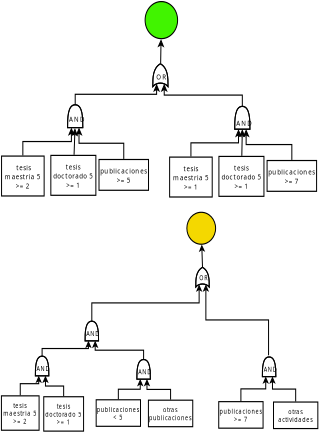 <?xml version="1.0" encoding="UTF-8"?>
<dia:diagram xmlns:dia="http://www.lysator.liu.se/~alla/dia/">
  <dia:layer name="Background" visible="true" connectable="true" active="true">
    <dia:group>
      <dia:attribute name="meta">
        <dia:composite type="dict"/>
      </dia:attribute>
      <dia:attribute name="matrix">
        <dia:matrix xx="0.476" xy="0" yx="0" yy="0.57" x0="13.941" y0="0.088"/>
      </dia:attribute>
      <dia:object type="Flowchart - Box" version="0" id="O0">
        <dia:attribute name="obj_pos">
          <dia:point val="6.264,15.4"/>
        </dia:attribute>
        <dia:attribute name="obj_bb">
          <dia:rectangle val="6.214,15.35;10.786,18.95"/>
        </dia:attribute>
        <dia:attribute name="elem_corner">
          <dia:point val="6.264,15.4"/>
        </dia:attribute>
        <dia:attribute name="elem_width">
          <dia:real val="4.473"/>
        </dia:attribute>
        <dia:attribute name="elem_height">
          <dia:real val="3.5"/>
        </dia:attribute>
        <dia:attribute name="show_background">
          <dia:boolean val="true"/>
        </dia:attribute>
        <dia:attribute name="padding">
          <dia:real val="0.5"/>
        </dia:attribute>
        <dia:attribute name="text">
          <dia:composite type="text">
            <dia:attribute name="string">
              <dia:string>#tesis
maestria 5
&gt;= 2#</dia:string>
            </dia:attribute>
            <dia:attribute name="font">
              <dia:font family="sans" style="0" name="Helvetica"/>
            </dia:attribute>
            <dia:attribute name="height">
              <dia:real val="0.8"/>
            </dia:attribute>
            <dia:attribute name="pos">
              <dia:point val="8.5,16.53"/>
            </dia:attribute>
            <dia:attribute name="color">
              <dia:color val="#000000ff"/>
            </dia:attribute>
            <dia:attribute name="alignment">
              <dia:enum val="1"/>
            </dia:attribute>
          </dia:composite>
        </dia:attribute>
      </dia:object>
      <dia:object type="Flowchart - Box" version="0" id="O1">
        <dia:attribute name="obj_pos">
          <dia:point val="11.569,15.34"/>
        </dia:attribute>
        <dia:attribute name="obj_bb">
          <dia:rectangle val="11.519,15.29;16.091,18.89"/>
        </dia:attribute>
        <dia:attribute name="elem_corner">
          <dia:point val="11.569,15.34"/>
        </dia:attribute>
        <dia:attribute name="elem_width">
          <dia:real val="4.473"/>
        </dia:attribute>
        <dia:attribute name="elem_height">
          <dia:real val="3.5"/>
        </dia:attribute>
        <dia:attribute name="show_background">
          <dia:boolean val="true"/>
        </dia:attribute>
        <dia:attribute name="padding">
          <dia:real val="0.5"/>
        </dia:attribute>
        <dia:attribute name="text">
          <dia:composite type="text">
            <dia:attribute name="string">
              <dia:string>#tesis
doctorado 5
&gt;= 1#</dia:string>
            </dia:attribute>
            <dia:attribute name="font">
              <dia:font family="sans" style="0" name="Helvetica"/>
            </dia:attribute>
            <dia:attribute name="height">
              <dia:real val="0.8"/>
            </dia:attribute>
            <dia:attribute name="pos">
              <dia:point val="13.805,16.47"/>
            </dia:attribute>
            <dia:attribute name="color">
              <dia:color val="#000000ff"/>
            </dia:attribute>
            <dia:attribute name="alignment">
              <dia:enum val="1"/>
            </dia:attribute>
          </dia:composite>
        </dia:attribute>
      </dia:object>
      <dia:object type="Flowchart - Box" version="0" id="O2">
        <dia:attribute name="obj_pos">
          <dia:point val="16.614,15.7"/>
        </dia:attribute>
        <dia:attribute name="obj_bb">
          <dia:rectangle val="16.564,15.65;21.636,18.45"/>
        </dia:attribute>
        <dia:attribute name="elem_corner">
          <dia:point val="16.614,15.7"/>
        </dia:attribute>
        <dia:attribute name="elem_width">
          <dia:real val="4.973"/>
        </dia:attribute>
        <dia:attribute name="elem_height">
          <dia:real val="2.7"/>
        </dia:attribute>
        <dia:attribute name="show_background">
          <dia:boolean val="true"/>
        </dia:attribute>
        <dia:attribute name="padding">
          <dia:real val="0.5"/>
        </dia:attribute>
        <dia:attribute name="text">
          <dia:composite type="text">
            <dia:attribute name="string">
              <dia:string>#publicaciones
&gt;= 5#</dia:string>
            </dia:attribute>
            <dia:attribute name="font">
              <dia:font family="sans" style="0" name="Helvetica"/>
            </dia:attribute>
            <dia:attribute name="height">
              <dia:real val="0.8"/>
            </dia:attribute>
            <dia:attribute name="pos">
              <dia:point val="19.1,16.83"/>
            </dia:attribute>
            <dia:attribute name="color">
              <dia:color val="#000000ff"/>
            </dia:attribute>
            <dia:attribute name="alignment">
              <dia:enum val="1"/>
            </dia:attribute>
          </dia:composite>
        </dia:attribute>
      </dia:object>
      <dia:object type="Logic - And" version="1" id="O3">
        <dia:attribute name="obj_pos">
          <dia:point val="13.2,10.9"/>
        </dia:attribute>
        <dia:attribute name="obj_bb">
          <dia:rectangle val="13.1,10.8;14.9,13"/>
        </dia:attribute>
        <dia:attribute name="meta">
          <dia:composite type="dict"/>
        </dia:attribute>
        <dia:attribute name="elem_corner">
          <dia:point val="13.2,10.9"/>
        </dia:attribute>
        <dia:attribute name="elem_width">
          <dia:real val="1.6"/>
        </dia:attribute>
        <dia:attribute name="elem_height">
          <dia:real val="2.0"/>
        </dia:attribute>
        <dia:attribute name="line_width">
          <dia:real val="0.1"/>
        </dia:attribute>
        <dia:attribute name="line_colour">
          <dia:color val="#000000ff"/>
        </dia:attribute>
        <dia:attribute name="fill_colour">
          <dia:color val="#ffffffff"/>
        </dia:attribute>
        <dia:attribute name="show_background">
          <dia:boolean val="true"/>
        </dia:attribute>
        <dia:attribute name="line_style">
          <dia:enum val="0"/>
          <dia:real val="1"/>
        </dia:attribute>
        <dia:attribute name="flip_horizontal">
          <dia:boolean val="false"/>
        </dia:attribute>
        <dia:attribute name="flip_vertical">
          <dia:boolean val="false"/>
        </dia:attribute>
        <dia:attribute name="subscale">
          <dia:real val="1"/>
        </dia:attribute>
      </dia:object>
      <dia:object type="Flowchart - Box" version="0" id="O4">
        <dia:attribute name="obj_pos">
          <dia:point val="23.919,15.49"/>
        </dia:attribute>
        <dia:attribute name="obj_bb">
          <dia:rectangle val="23.869,15.44;28.441,19.04"/>
        </dia:attribute>
        <dia:attribute name="elem_corner">
          <dia:point val="23.919,15.49"/>
        </dia:attribute>
        <dia:attribute name="elem_width">
          <dia:real val="4.473"/>
        </dia:attribute>
        <dia:attribute name="elem_height">
          <dia:real val="3.5"/>
        </dia:attribute>
        <dia:attribute name="show_background">
          <dia:boolean val="true"/>
        </dia:attribute>
        <dia:attribute name="padding">
          <dia:real val="0.5"/>
        </dia:attribute>
        <dia:attribute name="text">
          <dia:composite type="text">
            <dia:attribute name="string">
              <dia:string>#tesis
maestria 5
&gt;= 1#</dia:string>
            </dia:attribute>
            <dia:attribute name="font">
              <dia:font family="sans" style="0" name="Helvetica"/>
            </dia:attribute>
            <dia:attribute name="height">
              <dia:real val="0.8"/>
            </dia:attribute>
            <dia:attribute name="pos">
              <dia:point val="26.155,16.62"/>
            </dia:attribute>
            <dia:attribute name="color">
              <dia:color val="#000000ff"/>
            </dia:attribute>
            <dia:attribute name="alignment">
              <dia:enum val="1"/>
            </dia:attribute>
          </dia:composite>
        </dia:attribute>
      </dia:object>
      <dia:object type="Flowchart - Box" version="0" id="O5">
        <dia:attribute name="obj_pos">
          <dia:point val="29.224,15.43"/>
        </dia:attribute>
        <dia:attribute name="obj_bb">
          <dia:rectangle val="29.174,15.38;33.746,18.98"/>
        </dia:attribute>
        <dia:attribute name="elem_corner">
          <dia:point val="29.224,15.43"/>
        </dia:attribute>
        <dia:attribute name="elem_width">
          <dia:real val="4.473"/>
        </dia:attribute>
        <dia:attribute name="elem_height">
          <dia:real val="3.5"/>
        </dia:attribute>
        <dia:attribute name="show_background">
          <dia:boolean val="true"/>
        </dia:attribute>
        <dia:attribute name="padding">
          <dia:real val="0.5"/>
        </dia:attribute>
        <dia:attribute name="text">
          <dia:composite type="text">
            <dia:attribute name="string">
              <dia:string>#tesis
doctorado 5
&gt;= 1#</dia:string>
            </dia:attribute>
            <dia:attribute name="font">
              <dia:font family="sans" style="0" name="Helvetica"/>
            </dia:attribute>
            <dia:attribute name="height">
              <dia:real val="0.8"/>
            </dia:attribute>
            <dia:attribute name="pos">
              <dia:point val="31.46,16.56"/>
            </dia:attribute>
            <dia:attribute name="color">
              <dia:color val="#000000ff"/>
            </dia:attribute>
            <dia:attribute name="alignment">
              <dia:enum val="1"/>
            </dia:attribute>
          </dia:composite>
        </dia:attribute>
      </dia:object>
      <dia:object type="Flowchart - Box" version="0" id="O6">
        <dia:attribute name="obj_pos">
          <dia:point val="34.269,15.79"/>
        </dia:attribute>
        <dia:attribute name="obj_bb">
          <dia:rectangle val="34.219,15.74;39.291,18.54"/>
        </dia:attribute>
        <dia:attribute name="elem_corner">
          <dia:point val="34.269,15.79"/>
        </dia:attribute>
        <dia:attribute name="elem_width">
          <dia:real val="4.973"/>
        </dia:attribute>
        <dia:attribute name="elem_height">
          <dia:real val="2.7"/>
        </dia:attribute>
        <dia:attribute name="show_background">
          <dia:boolean val="true"/>
        </dia:attribute>
        <dia:attribute name="padding">
          <dia:real val="0.5"/>
        </dia:attribute>
        <dia:attribute name="text">
          <dia:composite type="text">
            <dia:attribute name="string">
              <dia:string>#publicaciones
&gt;= 7#</dia:string>
            </dia:attribute>
            <dia:attribute name="font">
              <dia:font family="sans" style="0" name="Helvetica"/>
            </dia:attribute>
            <dia:attribute name="height">
              <dia:real val="0.8"/>
            </dia:attribute>
            <dia:attribute name="pos">
              <dia:point val="36.755,16.92"/>
            </dia:attribute>
            <dia:attribute name="color">
              <dia:color val="#000000ff"/>
            </dia:attribute>
            <dia:attribute name="alignment">
              <dia:enum val="1"/>
            </dia:attribute>
          </dia:composite>
        </dia:attribute>
      </dia:object>
      <dia:object type="Logic - And" version="1" id="O7">
        <dia:attribute name="obj_pos">
          <dia:point val="30.755,11.04"/>
        </dia:attribute>
        <dia:attribute name="obj_bb">
          <dia:rectangle val="30.655,10.94;32.455,13.14"/>
        </dia:attribute>
        <dia:attribute name="meta">
          <dia:composite type="dict"/>
        </dia:attribute>
        <dia:attribute name="elem_corner">
          <dia:point val="30.755,11.04"/>
        </dia:attribute>
        <dia:attribute name="elem_width">
          <dia:real val="1.6"/>
        </dia:attribute>
        <dia:attribute name="elem_height">
          <dia:real val="2.0"/>
        </dia:attribute>
        <dia:attribute name="line_width">
          <dia:real val="0.1"/>
        </dia:attribute>
        <dia:attribute name="line_colour">
          <dia:color val="#000000ff"/>
        </dia:attribute>
        <dia:attribute name="fill_colour">
          <dia:color val="#ffffffff"/>
        </dia:attribute>
        <dia:attribute name="show_background">
          <dia:boolean val="true"/>
        </dia:attribute>
        <dia:attribute name="line_style">
          <dia:enum val="0"/>
          <dia:real val="1"/>
        </dia:attribute>
        <dia:attribute name="flip_horizontal">
          <dia:boolean val="false"/>
        </dia:attribute>
        <dia:attribute name="flip_vertical">
          <dia:boolean val="false"/>
        </dia:attribute>
        <dia:attribute name="subscale">
          <dia:real val="1"/>
        </dia:attribute>
      </dia:object>
      <dia:object type="Logic - Or" version="1" id="O8">
        <dia:attribute name="obj_pos">
          <dia:point val="22.15,7.3"/>
        </dia:attribute>
        <dia:attribute name="obj_bb">
          <dia:rectangle val="22.05,7.188;23.85,9.541"/>
        </dia:attribute>
        <dia:attribute name="meta">
          <dia:composite type="dict"/>
        </dia:attribute>
        <dia:attribute name="elem_corner">
          <dia:point val="22.15,7.3"/>
        </dia:attribute>
        <dia:attribute name="elem_width">
          <dia:real val="1.6"/>
        </dia:attribute>
        <dia:attribute name="elem_height">
          <dia:real val="2.0"/>
        </dia:attribute>
        <dia:attribute name="line_width">
          <dia:real val="0.1"/>
        </dia:attribute>
        <dia:attribute name="line_colour">
          <dia:color val="#000000ff"/>
        </dia:attribute>
        <dia:attribute name="fill_colour">
          <dia:color val="#ffffffff"/>
        </dia:attribute>
        <dia:attribute name="show_background">
          <dia:boolean val="true"/>
        </dia:attribute>
        <dia:attribute name="line_style">
          <dia:enum val="0"/>
          <dia:real val="1"/>
        </dia:attribute>
        <dia:attribute name="flip_horizontal">
          <dia:boolean val="false"/>
        </dia:attribute>
        <dia:attribute name="flip_vertical">
          <dia:boolean val="false"/>
        </dia:attribute>
        <dia:attribute name="subscale">
          <dia:real val="1"/>
        </dia:attribute>
        <dia:connections>
          <dia:connection handle="0" to="O0" connection="16"/>
          <dia:connection handle="1" to="O3" connection="2"/>
        </dia:connections>
      </dia:object>
      <dia:object type="Flowchart - Ellipse" version="0" id="O9">
        <dia:attribute name="obj_pos">
          <dia:point val="21.343,1.847"/>
        </dia:attribute>
        <dia:attribute name="obj_bb">
          <dia:rectangle val="21.293,1.797;24.807,5.15"/>
        </dia:attribute>
        <dia:attribute name="elem_corner">
          <dia:point val="21.343,1.847"/>
        </dia:attribute>
        <dia:attribute name="elem_width">
          <dia:real val="3.413"/>
        </dia:attribute>
        <dia:attribute name="elem_height">
          <dia:real val="3.253"/>
        </dia:attribute>
        <dia:attribute name="inner_color">
          <dia:color val="#41f400ff"/>
        </dia:attribute>
        <dia:attribute name="show_background">
          <dia:boolean val="true"/>
        </dia:attribute>
        <dia:attribute name="padding">
          <dia:real val="0.354"/>
        </dia:attribute>
        <dia:attribute name="text">
          <dia:composite type="text">
            <dia:attribute name="string">
              <dia:string>##</dia:string>
            </dia:attribute>
            <dia:attribute name="font">
              <dia:font family="sans" style="0" name="Helvetica"/>
            </dia:attribute>
            <dia:attribute name="height">
              <dia:real val="0.8"/>
            </dia:attribute>
            <dia:attribute name="pos">
              <dia:point val="23.05,3.653"/>
            </dia:attribute>
            <dia:attribute name="color">
              <dia:color val="#000000ff"/>
            </dia:attribute>
            <dia:attribute name="alignment">
              <dia:enum val="1"/>
            </dia:attribute>
          </dia:composite>
        </dia:attribute>
        <dia:connections>
          <dia:connection handle="0" to="O2" connection="16"/>
          <dia:connection handle="1" to="O3" connection="3"/>
        </dia:connections>
      </dia:object>
      <dia:object type="Standard - ZigZagLine" version="1" id="O10">
        <dia:attribute name="obj_pos">
          <dia:point val="8.5,15.35"/>
        </dia:attribute>
        <dia:attribute name="obj_bb">
          <dia:rectangle val="8.45,12.85;13.962,15.4"/>
        </dia:attribute>
        <dia:attribute name="orth_points">
          <dia:point val="8.5,15.35"/>
          <dia:point val="8.5,14.125"/>
          <dia:point val="13.6,14.125"/>
          <dia:point val="13.6,12.9"/>
        </dia:attribute>
        <dia:attribute name="orth_orient">
          <dia:enum val="1"/>
          <dia:enum val="0"/>
          <dia:enum val="1"/>
        </dia:attribute>
        <dia:attribute name="autorouting">
          <dia:boolean val="true"/>
        </dia:attribute>
        <dia:attribute name="end_arrow">
          <dia:enum val="22"/>
        </dia:attribute>
        <dia:attribute name="end_arrow_length">
          <dia:real val="0.5"/>
        </dia:attribute>
        <dia:attribute name="end_arrow_width">
          <dia:real val="0.5"/>
        </dia:attribute>
        <dia:connections>
          <dia:connection handle="0" to="O1" connection="16"/>
          <dia:connection handle="1" to="O3" connection="4"/>
        </dia:connections>
      </dia:object>
      <dia:object type="Standard - ZigZagLine" version="1" id="O11">
        <dia:attribute name="obj_pos">
          <dia:point val="19.1,15.65"/>
        </dia:attribute>
        <dia:attribute name="obj_bb">
          <dia:rectangle val="14.038,12.85;19.15,15.7"/>
        </dia:attribute>
        <dia:attribute name="orth_points">
          <dia:point val="19.1,15.65"/>
          <dia:point val="19.1,14.275"/>
          <dia:point val="14.4,14.275"/>
          <dia:point val="14.4,12.9"/>
        </dia:attribute>
        <dia:attribute name="orth_orient">
          <dia:enum val="1"/>
          <dia:enum val="0"/>
          <dia:enum val="1"/>
        </dia:attribute>
        <dia:attribute name="autorouting">
          <dia:boolean val="true"/>
        </dia:attribute>
        <dia:attribute name="end_arrow">
          <dia:enum val="22"/>
        </dia:attribute>
        <dia:attribute name="end_arrow_length">
          <dia:real val="0.5"/>
        </dia:attribute>
        <dia:attribute name="end_arrow_width">
          <dia:real val="0.5"/>
        </dia:attribute>
        <dia:connections>
          <dia:connection handle="0" to="O4" connection="16"/>
          <dia:connection handle="1" to="O7" connection="2"/>
        </dia:connections>
      </dia:object>
      <dia:object type="Standard - Line" version="0" id="O12">
        <dia:attribute name="obj_pos">
          <dia:point val="13.88,15.29"/>
        </dia:attribute>
        <dia:attribute name="obj_bb">
          <dia:rectangle val="13.586,12.898;14.309,15.342"/>
        </dia:attribute>
        <dia:attribute name="conn_endpoints">
          <dia:point val="13.88,15.29"/>
          <dia:point val="13.977,12.95"/>
        </dia:attribute>
        <dia:attribute name="numcp">
          <dia:int val="1"/>
        </dia:attribute>
        <dia:attribute name="end_arrow">
          <dia:enum val="22"/>
        </dia:attribute>
        <dia:attribute name="end_arrow_length">
          <dia:real val="0.5"/>
        </dia:attribute>
        <dia:attribute name="end_arrow_width">
          <dia:real val="0.5"/>
        </dia:attribute>
        <dia:connections>
          <dia:connection handle="0" to="O6" connection="16"/>
          <dia:connection handle="1" to="O7" connection="3"/>
        </dia:connections>
      </dia:object>
      <dia:object type="Standard - ZigZagLine" version="1" id="O13">
        <dia:attribute name="obj_pos">
          <dia:point val="26.155,15.44"/>
        </dia:attribute>
        <dia:attribute name="obj_bb">
          <dia:rectangle val="26.105,12.99;31.517,15.49"/>
        </dia:attribute>
        <dia:attribute name="orth_points">
          <dia:point val="26.155,15.44"/>
          <dia:point val="26.155,14.24"/>
          <dia:point val="31.155,14.24"/>
          <dia:point val="31.155,13.04"/>
        </dia:attribute>
        <dia:attribute name="orth_orient">
          <dia:enum val="1"/>
          <dia:enum val="0"/>
          <dia:enum val="1"/>
        </dia:attribute>
        <dia:attribute name="autorouting">
          <dia:boolean val="true"/>
        </dia:attribute>
        <dia:attribute name="end_arrow">
          <dia:enum val="22"/>
        </dia:attribute>
        <dia:attribute name="end_arrow_length">
          <dia:real val="0.5"/>
        </dia:attribute>
        <dia:attribute name="end_arrow_width">
          <dia:real val="0.5"/>
        </dia:attribute>
        <dia:connections>
          <dia:connection handle="0" to="O5" connection="16"/>
          <dia:connection handle="1" to="O7" connection="1"/>
        </dia:connections>
      </dia:object>
      <dia:object type="Standard - ZigZagLine" version="1" id="O14">
        <dia:attribute name="obj_pos">
          <dia:point val="36.755,15.74"/>
        </dia:attribute>
        <dia:attribute name="obj_bb">
          <dia:rectangle val="31.593,12.99;36.805,15.79"/>
        </dia:attribute>
        <dia:attribute name="orth_points">
          <dia:point val="36.755,15.74"/>
          <dia:point val="36.755,14.39"/>
          <dia:point val="31.955,14.39"/>
          <dia:point val="31.955,13.04"/>
        </dia:attribute>
        <dia:attribute name="orth_orient">
          <dia:enum val="1"/>
          <dia:enum val="0"/>
          <dia:enum val="1"/>
        </dia:attribute>
        <dia:attribute name="autorouting">
          <dia:boolean val="true"/>
        </dia:attribute>
        <dia:attribute name="end_arrow">
          <dia:enum val="22"/>
        </dia:attribute>
        <dia:attribute name="end_arrow_length">
          <dia:real val="0.5"/>
        </dia:attribute>
        <dia:attribute name="end_arrow_width">
          <dia:real val="0.5"/>
        </dia:attribute>
        <dia:connections>
          <dia:connection handle="0" to="O3" connection="0"/>
          <dia:connection handle="1" to="O8" connection="1"/>
        </dia:connections>
      </dia:object>
      <dia:object type="Standard - Line" version="0" id="O15">
        <dia:attribute name="obj_pos">
          <dia:point val="31.501,15.38"/>
        </dia:attribute>
        <dia:attribute name="obj_bb">
          <dia:rectangle val="31.177,12.989;31.9,15.431"/>
        </dia:attribute>
        <dia:attribute name="conn_endpoints">
          <dia:point val="31.501,15.38"/>
          <dia:point val="31.555,13.04"/>
        </dia:attribute>
        <dia:attribute name="numcp">
          <dia:int val="1"/>
        </dia:attribute>
        <dia:attribute name="end_arrow">
          <dia:enum val="22"/>
        </dia:attribute>
        <dia:attribute name="end_arrow_length">
          <dia:real val="0.5"/>
        </dia:attribute>
        <dia:attribute name="end_arrow_width">
          <dia:real val="0.5"/>
        </dia:attribute>
        <dia:connections>
          <dia:connection handle="0" to="O7" connection="4"/>
          <dia:connection handle="1" to="O8" connection="3"/>
        </dia:connections>
      </dia:object>
      <dia:object type="Standard - ZigZagLine" version="1" id="O16">
        <dia:attribute name="obj_pos">
          <dia:point val="14,10.9"/>
        </dia:attribute>
        <dia:attribute name="obj_bb">
          <dia:rectangle val="13.95,9.01;22.912,10.95"/>
        </dia:attribute>
        <dia:attribute name="orth_points">
          <dia:point val="14,10.9"/>
          <dia:point val="14,9.98"/>
          <dia:point val="22.55,9.98"/>
          <dia:point val="22.55,9.06"/>
        </dia:attribute>
        <dia:attribute name="orth_orient">
          <dia:enum val="1"/>
          <dia:enum val="0"/>
          <dia:enum val="1"/>
        </dia:attribute>
        <dia:attribute name="autorouting">
          <dia:boolean val="true"/>
        </dia:attribute>
        <dia:attribute name="end_arrow">
          <dia:enum val="22"/>
        </dia:attribute>
        <dia:attribute name="end_arrow_length">
          <dia:real val="0.5"/>
        </dia:attribute>
        <dia:attribute name="end_arrow_width">
          <dia:real val="0.5"/>
        </dia:attribute>
        <dia:connections>
          <dia:connection handle="0" to="O8" connection="4"/>
          <dia:connection handle="1" to="O9" connection="16"/>
        </dia:connections>
      </dia:object>
      <dia:object type="Standard - ZigZagLine" version="1" id="O17">
        <dia:attribute name="obj_pos">
          <dia:point val="31.555,11.04"/>
        </dia:attribute>
        <dia:attribute name="obj_bb">
          <dia:rectangle val="22.988,9.01;31.605,11.09"/>
        </dia:attribute>
        <dia:attribute name="orth_points">
          <dia:point val="31.555,11.04"/>
          <dia:point val="31.555,10.05"/>
          <dia:point val="23.35,10.05"/>
          <dia:point val="23.35,9.06"/>
        </dia:attribute>
        <dia:attribute name="orth_orient">
          <dia:enum val="1"/>
          <dia:enum val="0"/>
          <dia:enum val="1"/>
        </dia:attribute>
        <dia:attribute name="autorouting">
          <dia:boolean val="true"/>
        </dia:attribute>
        <dia:attribute name="end_arrow">
          <dia:enum val="22"/>
        </dia:attribute>
        <dia:attribute name="end_arrow_length">
          <dia:real val="0.5"/>
        </dia:attribute>
        <dia:attribute name="end_arrow_width">
          <dia:real val="0.5"/>
        </dia:attribute>
      </dia:object>
      <dia:object type="Standard - Line" version="0" id="O18">
        <dia:attribute name="obj_pos">
          <dia:point val="22.976,7.259"/>
        </dia:attribute>
        <dia:attribute name="obj_bb">
          <dia:rectangle val="22.642,5.099;23.365,7.31"/>
        </dia:attribute>
        <dia:attribute name="conn_endpoints">
          <dia:point val="22.976,7.259"/>
          <dia:point val="23.017,5.15"/>
        </dia:attribute>
        <dia:attribute name="numcp">
          <dia:int val="1"/>
        </dia:attribute>
        <dia:attribute name="end_arrow">
          <dia:enum val="22"/>
        </dia:attribute>
        <dia:attribute name="end_arrow_length">
          <dia:real val="0.5"/>
        </dia:attribute>
        <dia:attribute name="end_arrow_width">
          <dia:real val="0.5"/>
        </dia:attribute>
      </dia:object>
      <dia:object type="Standard - Text" version="1" id="O19">
        <dia:attribute name="obj_pos">
          <dia:point val="13.35,12.4"/>
        </dia:attribute>
        <dia:attribute name="obj_bb">
          <dia:rectangle val="13.35,11.82;14.703,12.537"/>
        </dia:attribute>
        <dia:attribute name="text">
          <dia:composite type="text">
            <dia:attribute name="string">
              <dia:string>#AND#</dia:string>
            </dia:attribute>
            <dia:attribute name="font">
              <dia:font family="sans" style="0" name="Helvetica"/>
            </dia:attribute>
            <dia:attribute name="height">
              <dia:real val="0.8"/>
            </dia:attribute>
            <dia:attribute name="pos">
              <dia:point val="13.35,12.4"/>
            </dia:attribute>
            <dia:attribute name="color">
              <dia:color val="#000000ff"/>
            </dia:attribute>
            <dia:attribute name="alignment">
              <dia:enum val="0"/>
            </dia:attribute>
          </dia:composite>
        </dia:attribute>
        <dia:attribute name="valign">
          <dia:enum val="3"/>
        </dia:attribute>
      </dia:object>
      <dia:object type="Standard - Text" version="1" id="O20">
        <dia:attribute name="obj_pos">
          <dia:point val="30.905,12.74"/>
        </dia:attribute>
        <dia:attribute name="obj_bb">
          <dia:rectangle val="30.887,12.142;32.258,12.913"/>
        </dia:attribute>
        <dia:attribute name="text">
          <dia:composite type="text">
            <dia:attribute name="string">
              <dia:string>#AND#</dia:string>
            </dia:attribute>
            <dia:attribute name="font">
              <dia:font family="sans" style="0" name="Helvetica"/>
            </dia:attribute>
            <dia:attribute name="height">
              <dia:real val="0.8"/>
            </dia:attribute>
            <dia:attribute name="pos">
              <dia:point val="30.905,12.74"/>
            </dia:attribute>
            <dia:attribute name="color">
              <dia:color val="#000000ff"/>
            </dia:attribute>
            <dia:attribute name="alignment">
              <dia:enum val="0"/>
            </dia:attribute>
          </dia:composite>
        </dia:attribute>
        <dia:attribute name="valign">
          <dia:enum val="3"/>
        </dia:attribute>
      </dia:object>
      <dia:object type="Standard - Text" version="1" id="O21">
        <dia:attribute name="obj_pos">
          <dia:point val="22.51,8.68"/>
        </dia:attribute>
        <dia:attribute name="obj_bb">
          <dia:rectangle val="22.51,8.1;23.47,8.818"/>
        </dia:attribute>
        <dia:attribute name="text">
          <dia:composite type="text">
            <dia:attribute name="string">
              <dia:string>#OR#</dia:string>
            </dia:attribute>
            <dia:attribute name="font">
              <dia:font family="sans" style="0" name="Helvetica"/>
            </dia:attribute>
            <dia:attribute name="height">
              <dia:real val="0.8"/>
            </dia:attribute>
            <dia:attribute name="pos">
              <dia:point val="22.51,8.68"/>
            </dia:attribute>
            <dia:attribute name="color">
              <dia:color val="#000000ff"/>
            </dia:attribute>
            <dia:attribute name="alignment">
              <dia:enum val="0"/>
            </dia:attribute>
          </dia:composite>
        </dia:attribute>
        <dia:attribute name="valign">
          <dia:enum val="3"/>
        </dia:attribute>
      </dia:object>
    </dia:group>
    <dia:group>
      <dia:attribute name="meta">
        <dia:composite type="dict"/>
      </dia:attribute>
      <dia:attribute name="matrix">
        <dia:matrix xx="0.421" xy="0" yx="0" yy="0.491" x0="-2.818" y0="13.058"/>
      </dia:attribute>
      <dia:object type="Logic - And" version="1" id="O22">
        <dia:attribute name="obj_pos">
          <dia:point val="50.905,11.84"/>
        </dia:attribute>
        <dia:attribute name="obj_bb">
          <dia:rectangle val="50.805,11.74;52.605,13.94"/>
        </dia:attribute>
        <dia:attribute name="meta">
          <dia:composite type="dict"/>
        </dia:attribute>
        <dia:attribute name="elem_corner">
          <dia:point val="50.905,11.84"/>
        </dia:attribute>
        <dia:attribute name="elem_width">
          <dia:real val="1.6"/>
        </dia:attribute>
        <dia:attribute name="elem_height">
          <dia:real val="2.0"/>
        </dia:attribute>
        <dia:attribute name="line_width">
          <dia:real val="0.1"/>
        </dia:attribute>
        <dia:attribute name="line_colour">
          <dia:color val="#000000ff"/>
        </dia:attribute>
        <dia:attribute name="fill_colour">
          <dia:color val="#ffffffff"/>
        </dia:attribute>
        <dia:attribute name="show_background">
          <dia:boolean val="true"/>
        </dia:attribute>
        <dia:attribute name="line_style">
          <dia:enum val="0"/>
          <dia:real val="1"/>
        </dia:attribute>
        <dia:attribute name="flip_horizontal">
          <dia:boolean val="false"/>
        </dia:attribute>
        <dia:attribute name="flip_vertical">
          <dia:boolean val="false"/>
        </dia:attribute>
        <dia:attribute name="subscale">
          <dia:real val="1"/>
        </dia:attribute>
      </dia:object>
      <dia:object type="Standard - Text" version="1" id="O23">
        <dia:attribute name="obj_pos">
          <dia:point val="51.055,13.34"/>
        </dia:attribute>
        <dia:attribute name="obj_bb">
          <dia:rectangle val="51.055,12.76;52.407,13.477"/>
        </dia:attribute>
        <dia:attribute name="text">
          <dia:composite type="text">
            <dia:attribute name="string">
              <dia:string>#AND#</dia:string>
            </dia:attribute>
            <dia:attribute name="font">
              <dia:font family="sans" style="0" name="Helvetica"/>
            </dia:attribute>
            <dia:attribute name="height">
              <dia:real val="0.8"/>
            </dia:attribute>
            <dia:attribute name="pos">
              <dia:point val="51.055,13.34"/>
            </dia:attribute>
            <dia:attribute name="color">
              <dia:color val="#000000ff"/>
            </dia:attribute>
            <dia:attribute name="alignment">
              <dia:enum val="0"/>
            </dia:attribute>
          </dia:composite>
        </dia:attribute>
        <dia:attribute name="valign">
          <dia:enum val="3"/>
        </dia:attribute>
      </dia:object>
      <dia:object type="Logic - Or" version="1" id="O24">
        <dia:attribute name="obj_pos">
          <dia:point val="69.955,2.79"/>
        </dia:attribute>
        <dia:attribute name="obj_bb">
          <dia:rectangle val="69.855,2.678;71.655,5.031"/>
        </dia:attribute>
        <dia:attribute name="meta">
          <dia:composite type="dict"/>
        </dia:attribute>
        <dia:attribute name="elem_corner">
          <dia:point val="69.955,2.79"/>
        </dia:attribute>
        <dia:attribute name="elem_width">
          <dia:real val="1.6"/>
        </dia:attribute>
        <dia:attribute name="elem_height">
          <dia:real val="2.0"/>
        </dia:attribute>
        <dia:attribute name="line_width">
          <dia:real val="0.1"/>
        </dia:attribute>
        <dia:attribute name="line_colour">
          <dia:color val="#000000ff"/>
        </dia:attribute>
        <dia:attribute name="fill_colour">
          <dia:color val="#ffffffff"/>
        </dia:attribute>
        <dia:attribute name="show_background">
          <dia:boolean val="true"/>
        </dia:attribute>
        <dia:attribute name="line_style">
          <dia:enum val="0"/>
          <dia:real val="1"/>
        </dia:attribute>
        <dia:attribute name="flip_horizontal">
          <dia:boolean val="false"/>
        </dia:attribute>
        <dia:attribute name="flip_vertical">
          <dia:boolean val="false"/>
        </dia:attribute>
        <dia:attribute name="subscale">
          <dia:real val="1"/>
        </dia:attribute>
      </dia:object>
      <dia:object type="Standard - Text" version="1" id="O25">
        <dia:attribute name="obj_pos">
          <dia:point val="70.365,4.12"/>
        </dia:attribute>
        <dia:attribute name="obj_bb">
          <dia:rectangle val="70.365,3.54;71.325,4.258"/>
        </dia:attribute>
        <dia:attribute name="text">
          <dia:composite type="text">
            <dia:attribute name="string">
              <dia:string>#OR#</dia:string>
            </dia:attribute>
            <dia:attribute name="font">
              <dia:font family="sans" style="0" name="Helvetica"/>
            </dia:attribute>
            <dia:attribute name="height">
              <dia:real val="0.8"/>
            </dia:attribute>
            <dia:attribute name="pos">
              <dia:point val="70.365,4.12"/>
            </dia:attribute>
            <dia:attribute name="color">
              <dia:color val="#000000ff"/>
            </dia:attribute>
            <dia:attribute name="alignment">
              <dia:enum val="0"/>
            </dia:attribute>
          </dia:composite>
        </dia:attribute>
        <dia:attribute name="valign">
          <dia:enum val="3"/>
        </dia:attribute>
      </dia:object>
      <dia:object type="Flowchart - Box" version="0" id="O26">
        <dia:attribute name="obj_pos">
          <dia:point val="46.874,15.88"/>
        </dia:attribute>
        <dia:attribute name="obj_bb">
          <dia:rectangle val="46.824,15.83;51.396,19.43"/>
        </dia:attribute>
        <dia:attribute name="elem_corner">
          <dia:point val="46.874,15.88"/>
        </dia:attribute>
        <dia:attribute name="elem_width">
          <dia:real val="4.473"/>
        </dia:attribute>
        <dia:attribute name="elem_height">
          <dia:real val="3.5"/>
        </dia:attribute>
        <dia:attribute name="show_background">
          <dia:boolean val="true"/>
        </dia:attribute>
        <dia:attribute name="padding">
          <dia:real val="0.5"/>
        </dia:attribute>
        <dia:attribute name="text">
          <dia:composite type="text">
            <dia:attribute name="string">
              <dia:string>#tesis
maestria 5
&gt;= 2#</dia:string>
            </dia:attribute>
            <dia:attribute name="font">
              <dia:font family="sans" style="0" name="Helvetica"/>
            </dia:attribute>
            <dia:attribute name="height">
              <dia:real val="0.8"/>
            </dia:attribute>
            <dia:attribute name="pos">
              <dia:point val="49.11,17.01"/>
            </dia:attribute>
            <dia:attribute name="color">
              <dia:color val="#000000ff"/>
            </dia:attribute>
            <dia:attribute name="alignment">
              <dia:enum val="1"/>
            </dia:attribute>
          </dia:composite>
        </dia:attribute>
      </dia:object>
      <dia:object type="Flowchart - Box" version="0" id="O27">
        <dia:attribute name="obj_pos">
          <dia:point val="52.029,15.97"/>
        </dia:attribute>
        <dia:attribute name="obj_bb">
          <dia:rectangle val="51.979,15.92;56.551,19.52"/>
        </dia:attribute>
        <dia:attribute name="elem_corner">
          <dia:point val="52.029,15.97"/>
        </dia:attribute>
        <dia:attribute name="elem_width">
          <dia:real val="4.473"/>
        </dia:attribute>
        <dia:attribute name="elem_height">
          <dia:real val="3.5"/>
        </dia:attribute>
        <dia:attribute name="show_background">
          <dia:boolean val="true"/>
        </dia:attribute>
        <dia:attribute name="padding">
          <dia:real val="0.5"/>
        </dia:attribute>
        <dia:attribute name="text">
          <dia:composite type="text">
            <dia:attribute name="string">
              <dia:string>#tesis
doctorado 5
&gt;= 1#</dia:string>
            </dia:attribute>
            <dia:attribute name="font">
              <dia:font family="sans" style="0" name="Helvetica"/>
            </dia:attribute>
            <dia:attribute name="height">
              <dia:real val="0.8"/>
            </dia:attribute>
            <dia:attribute name="pos">
              <dia:point val="54.265,17.1"/>
            </dia:attribute>
            <dia:attribute name="color">
              <dia:color val="#000000ff"/>
            </dia:attribute>
            <dia:attribute name="alignment">
              <dia:enum val="1"/>
            </dia:attribute>
          </dia:composite>
        </dia:attribute>
      </dia:object>
      <dia:object type="Flowchart - Box" version="0" id="O28">
        <dia:attribute name="obj_pos">
          <dia:point val="58.127,16.28"/>
        </dia:attribute>
        <dia:attribute name="obj_bb">
          <dia:rectangle val="58.078,16.23;63.443,19.03"/>
        </dia:attribute>
        <dia:attribute name="elem_corner">
          <dia:point val="58.127,16.28"/>
        </dia:attribute>
        <dia:attribute name="elem_width">
          <dia:real val="5.265"/>
        </dia:attribute>
        <dia:attribute name="elem_height">
          <dia:real val="2.7"/>
        </dia:attribute>
        <dia:attribute name="show_background">
          <dia:boolean val="true"/>
        </dia:attribute>
        <dia:attribute name="padding">
          <dia:real val="0.5"/>
        </dia:attribute>
        <dia:attribute name="text">
          <dia:composite type="text">
            <dia:attribute name="string">
              <dia:string>#publicaciones
&lt; 5#</dia:string>
            </dia:attribute>
            <dia:attribute name="font">
              <dia:font family="sans" style="0" name="Helvetica"/>
            </dia:attribute>
            <dia:attribute name="height">
              <dia:real val="0.8"/>
            </dia:attribute>
            <dia:attribute name="pos">
              <dia:point val="60.76,17.41"/>
            </dia:attribute>
            <dia:attribute name="color">
              <dia:color val="#000000ff"/>
            </dia:attribute>
            <dia:attribute name="alignment">
              <dia:enum val="1"/>
            </dia:attribute>
          </dia:composite>
        </dia:attribute>
      </dia:object>
      <dia:object type="Flowchart - Box" version="0" id="O29">
        <dia:attribute name="obj_pos">
          <dia:point val="64.332,16.32"/>
        </dia:attribute>
        <dia:attribute name="obj_bb">
          <dia:rectangle val="64.282,16.27;69.647,19.07"/>
        </dia:attribute>
        <dia:attribute name="elem_corner">
          <dia:point val="64.332,16.32"/>
        </dia:attribute>
        <dia:attribute name="elem_width">
          <dia:real val="5.265"/>
        </dia:attribute>
        <dia:attribute name="elem_height">
          <dia:real val="2.7"/>
        </dia:attribute>
        <dia:attribute name="show_background">
          <dia:boolean val="true"/>
        </dia:attribute>
        <dia:attribute name="padding">
          <dia:real val="0.5"/>
        </dia:attribute>
        <dia:attribute name="text">
          <dia:composite type="text">
            <dia:attribute name="string">
              <dia:string>#otras
publicaciones#</dia:string>
            </dia:attribute>
            <dia:attribute name="font">
              <dia:font family="sans" style="0" name="Helvetica"/>
            </dia:attribute>
            <dia:attribute name="height">
              <dia:real val="0.8"/>
            </dia:attribute>
            <dia:attribute name="pos">
              <dia:point val="66.965,17.45"/>
            </dia:attribute>
            <dia:attribute name="color">
              <dia:color val="#000000ff"/>
            </dia:attribute>
            <dia:attribute name="alignment">
              <dia:enum val="1"/>
            </dia:attribute>
          </dia:composite>
        </dia:attribute>
      </dia:object>
      <dia:object type="Logic - And" version="1" id="O30">
        <dia:attribute name="obj_pos">
          <dia:point val="62.96,12.18"/>
        </dia:attribute>
        <dia:attribute name="obj_bb">
          <dia:rectangle val="62.86,12.08;64.66,14.28"/>
        </dia:attribute>
        <dia:attribute name="meta">
          <dia:composite type="dict"/>
        </dia:attribute>
        <dia:attribute name="elem_corner">
          <dia:point val="62.96,12.18"/>
        </dia:attribute>
        <dia:attribute name="elem_width">
          <dia:real val="1.6"/>
        </dia:attribute>
        <dia:attribute name="elem_height">
          <dia:real val="2.0"/>
        </dia:attribute>
        <dia:attribute name="line_width">
          <dia:real val="0.1"/>
        </dia:attribute>
        <dia:attribute name="line_colour">
          <dia:color val="#000000ff"/>
        </dia:attribute>
        <dia:attribute name="fill_colour">
          <dia:color val="#ffffffff"/>
        </dia:attribute>
        <dia:attribute name="show_background">
          <dia:boolean val="true"/>
        </dia:attribute>
        <dia:attribute name="line_style">
          <dia:enum val="0"/>
          <dia:real val="1"/>
        </dia:attribute>
        <dia:attribute name="flip_horizontal">
          <dia:boolean val="false"/>
        </dia:attribute>
        <dia:attribute name="flip_vertical">
          <dia:boolean val="false"/>
        </dia:attribute>
        <dia:attribute name="subscale">
          <dia:real val="1"/>
        </dia:attribute>
      </dia:object>
      <dia:object type="Standard - Text" version="1" id="O31">
        <dia:attribute name="obj_pos">
          <dia:point val="63.11,13.68"/>
        </dia:attribute>
        <dia:attribute name="obj_bb">
          <dia:rectangle val="63.11,13.1;64.463,13.818"/>
        </dia:attribute>
        <dia:attribute name="text">
          <dia:composite type="text">
            <dia:attribute name="string">
              <dia:string>#AND#</dia:string>
            </dia:attribute>
            <dia:attribute name="font">
              <dia:font family="sans" style="0" name="Helvetica"/>
            </dia:attribute>
            <dia:attribute name="height">
              <dia:real val="0.8"/>
            </dia:attribute>
            <dia:attribute name="pos">
              <dia:point val="63.11,13.68"/>
            </dia:attribute>
            <dia:attribute name="color">
              <dia:color val="#000000ff"/>
            </dia:attribute>
            <dia:attribute name="alignment">
              <dia:enum val="0"/>
            </dia:attribute>
          </dia:composite>
        </dia:attribute>
        <dia:attribute name="valign">
          <dia:enum val="3"/>
        </dia:attribute>
      </dia:object>
      <dia:object type="Logic - And" version="1" id="O32">
        <dia:attribute name="obj_pos">
          <dia:point val="56.81,8.28"/>
        </dia:attribute>
        <dia:attribute name="obj_bb">
          <dia:rectangle val="56.71,8.18;58.51,10.38"/>
        </dia:attribute>
        <dia:attribute name="meta">
          <dia:composite type="dict"/>
        </dia:attribute>
        <dia:attribute name="elem_corner">
          <dia:point val="56.81,8.28"/>
        </dia:attribute>
        <dia:attribute name="elem_width">
          <dia:real val="1.6"/>
        </dia:attribute>
        <dia:attribute name="elem_height">
          <dia:real val="2.0"/>
        </dia:attribute>
        <dia:attribute name="line_width">
          <dia:real val="0.1"/>
        </dia:attribute>
        <dia:attribute name="line_colour">
          <dia:color val="#000000ff"/>
        </dia:attribute>
        <dia:attribute name="fill_colour">
          <dia:color val="#ffffffff"/>
        </dia:attribute>
        <dia:attribute name="show_background">
          <dia:boolean val="true"/>
        </dia:attribute>
        <dia:attribute name="line_style">
          <dia:enum val="0"/>
          <dia:real val="1"/>
        </dia:attribute>
        <dia:attribute name="flip_horizontal">
          <dia:boolean val="false"/>
        </dia:attribute>
        <dia:attribute name="flip_vertical">
          <dia:boolean val="false"/>
        </dia:attribute>
        <dia:attribute name="subscale">
          <dia:real val="1"/>
        </dia:attribute>
      </dia:object>
      <dia:object type="Standard - Text" version="1" id="O33">
        <dia:attribute name="obj_pos">
          <dia:point val="56.96,9.78"/>
        </dia:attribute>
        <dia:attribute name="obj_bb">
          <dia:rectangle val="56.96,9.2;58.312,9.918"/>
        </dia:attribute>
        <dia:attribute name="text">
          <dia:composite type="text">
            <dia:attribute name="string">
              <dia:string>#AND#</dia:string>
            </dia:attribute>
            <dia:attribute name="font">
              <dia:font family="sans" style="0" name="Helvetica"/>
            </dia:attribute>
            <dia:attribute name="height">
              <dia:real val="0.8"/>
            </dia:attribute>
            <dia:attribute name="pos">
              <dia:point val="56.96,9.78"/>
            </dia:attribute>
            <dia:attribute name="color">
              <dia:color val="#000000ff"/>
            </dia:attribute>
            <dia:attribute name="alignment">
              <dia:enum val="0"/>
            </dia:attribute>
          </dia:composite>
        </dia:attribute>
        <dia:attribute name="valign">
          <dia:enum val="3"/>
        </dia:attribute>
      </dia:object>
      <dia:object type="Flowchart - Box" version="0" id="O34">
        <dia:attribute name="obj_pos">
          <dia:point val="72.683,16.47"/>
        </dia:attribute>
        <dia:attribute name="obj_bb">
          <dia:rectangle val="72.632,16.42;77.998,19.22"/>
        </dia:attribute>
        <dia:attribute name="elem_corner">
          <dia:point val="72.683,16.47"/>
        </dia:attribute>
        <dia:attribute name="elem_width">
          <dia:real val="5.265"/>
        </dia:attribute>
        <dia:attribute name="elem_height">
          <dia:real val="2.7"/>
        </dia:attribute>
        <dia:attribute name="show_background">
          <dia:boolean val="true"/>
        </dia:attribute>
        <dia:attribute name="padding">
          <dia:real val="0.5"/>
        </dia:attribute>
        <dia:attribute name="text">
          <dia:composite type="text">
            <dia:attribute name="string">
              <dia:string>#publicaciones
&gt;= 7#</dia:string>
            </dia:attribute>
            <dia:attribute name="font">
              <dia:font family="sans" style="0" name="Helvetica"/>
            </dia:attribute>
            <dia:attribute name="height">
              <dia:real val="0.8"/>
            </dia:attribute>
            <dia:attribute name="pos">
              <dia:point val="75.315,17.6"/>
            </dia:attribute>
            <dia:attribute name="color">
              <dia:color val="#000000ff"/>
            </dia:attribute>
            <dia:attribute name="alignment">
              <dia:enum val="1"/>
            </dia:attribute>
          </dia:composite>
        </dia:attribute>
      </dia:object>
      <dia:object type="Flowchart - Box" version="0" id="O35">
        <dia:attribute name="obj_pos">
          <dia:point val="79.188,16.51"/>
        </dia:attribute>
        <dia:attribute name="obj_bb">
          <dia:rectangle val="79.138,16.46;84.502,19.26"/>
        </dia:attribute>
        <dia:attribute name="elem_corner">
          <dia:point val="79.188,16.51"/>
        </dia:attribute>
        <dia:attribute name="elem_width">
          <dia:real val="5.265"/>
        </dia:attribute>
        <dia:attribute name="elem_height">
          <dia:real val="2.7"/>
        </dia:attribute>
        <dia:attribute name="show_background">
          <dia:boolean val="true"/>
        </dia:attribute>
        <dia:attribute name="padding">
          <dia:real val="0.5"/>
        </dia:attribute>
        <dia:attribute name="text">
          <dia:composite type="text">
            <dia:attribute name="string">
              <dia:string>#otras
actividades#</dia:string>
            </dia:attribute>
            <dia:attribute name="font">
              <dia:font family="sans" style="0" name="Helvetica"/>
            </dia:attribute>
            <dia:attribute name="height">
              <dia:real val="0.8"/>
            </dia:attribute>
            <dia:attribute name="pos">
              <dia:point val="81.82,17.64"/>
            </dia:attribute>
            <dia:attribute name="color">
              <dia:color val="#000000ff"/>
            </dia:attribute>
            <dia:attribute name="alignment">
              <dia:enum val="1"/>
            </dia:attribute>
          </dia:composite>
        </dia:attribute>
      </dia:object>
      <dia:object type="Logic - And" version="1" id="O36">
        <dia:attribute name="obj_pos">
          <dia:point val="77.865,11.92"/>
        </dia:attribute>
        <dia:attribute name="obj_bb">
          <dia:rectangle val="77.765,11.82;79.565,14.02"/>
        </dia:attribute>
        <dia:attribute name="meta">
          <dia:composite type="dict"/>
        </dia:attribute>
        <dia:attribute name="elem_corner">
          <dia:point val="77.865,11.92"/>
        </dia:attribute>
        <dia:attribute name="elem_width">
          <dia:real val="1.6"/>
        </dia:attribute>
        <dia:attribute name="elem_height">
          <dia:real val="2.0"/>
        </dia:attribute>
        <dia:attribute name="line_width">
          <dia:real val="0.1"/>
        </dia:attribute>
        <dia:attribute name="line_colour">
          <dia:color val="#000000ff"/>
        </dia:attribute>
        <dia:attribute name="fill_colour">
          <dia:color val="#ffffffff"/>
        </dia:attribute>
        <dia:attribute name="show_background">
          <dia:boolean val="true"/>
        </dia:attribute>
        <dia:attribute name="line_style">
          <dia:enum val="0"/>
          <dia:real val="1"/>
        </dia:attribute>
        <dia:attribute name="flip_horizontal">
          <dia:boolean val="false"/>
        </dia:attribute>
        <dia:attribute name="flip_vertical">
          <dia:boolean val="false"/>
        </dia:attribute>
        <dia:attribute name="subscale">
          <dia:real val="1"/>
        </dia:attribute>
        <dia:connections>
          <dia:connection handle="0" to="O26" connection="16"/>
          <dia:connection handle="1" to="O22" connection="2"/>
        </dia:connections>
      </dia:object>
      <dia:object type="Standard - Text" version="1" id="O37">
        <dia:attribute name="obj_pos">
          <dia:point val="78.015,13.42"/>
        </dia:attribute>
        <dia:attribute name="obj_bb">
          <dia:rectangle val="78.015,12.84;79.368,13.557"/>
        </dia:attribute>
        <dia:attribute name="text">
          <dia:composite type="text">
            <dia:attribute name="string">
              <dia:string>#AND#</dia:string>
            </dia:attribute>
            <dia:attribute name="font">
              <dia:font family="sans" style="0" name="Helvetica"/>
            </dia:attribute>
            <dia:attribute name="height">
              <dia:real val="0.8"/>
            </dia:attribute>
            <dia:attribute name="pos">
              <dia:point val="78.015,13.42"/>
            </dia:attribute>
            <dia:attribute name="color">
              <dia:color val="#000000ff"/>
            </dia:attribute>
            <dia:attribute name="alignment">
              <dia:enum val="0"/>
            </dia:attribute>
          </dia:composite>
        </dia:attribute>
        <dia:attribute name="valign">
          <dia:enum val="3"/>
        </dia:attribute>
        <dia:connections>
          <dia:connection handle="0" to="O27" connection="16"/>
          <dia:connection handle="1" to="O22" connection="3"/>
        </dia:connections>
      </dia:object>
      <dia:object type="Standard - ZigZagLine" version="1" id="O38">
        <dia:attribute name="obj_pos">
          <dia:point val="49.11,15.831"/>
        </dia:attribute>
        <dia:attribute name="obj_bb">
          <dia:rectangle val="49.06,13.79;51.667,15.88"/>
        </dia:attribute>
        <dia:attribute name="orth_points">
          <dia:point val="49.11,15.831"/>
          <dia:point val="49.11,14.64"/>
          <dia:point val="51.305,14.64"/>
          <dia:point val="51.305,13.84"/>
        </dia:attribute>
        <dia:attribute name="orth_orient">
          <dia:enum val="1"/>
          <dia:enum val="0"/>
          <dia:enum val="1"/>
        </dia:attribute>
        <dia:attribute name="autorouting">
          <dia:boolean val="false"/>
        </dia:attribute>
        <dia:attribute name="end_arrow">
          <dia:enum val="22"/>
        </dia:attribute>
        <dia:attribute name="end_arrow_length">
          <dia:real val="0.5"/>
        </dia:attribute>
        <dia:attribute name="end_arrow_width">
          <dia:real val="0.5"/>
        </dia:attribute>
        <dia:connections>
          <dia:connection handle="0" to="O28" connection="16"/>
          <dia:connection handle="1" to="O30" connection="2"/>
        </dia:connections>
      </dia:object>
      <dia:object type="Standard - ZigZagLine" version="1" id="O39">
        <dia:attribute name="obj_pos">
          <dia:point val="54.265,15.92"/>
        </dia:attribute>
        <dia:attribute name="obj_bb">
          <dia:rectangle val="51.743,13.79;54.315,15.97"/>
        </dia:attribute>
        <dia:attribute name="orth_points">
          <dia:point val="54.265,15.92"/>
          <dia:point val="54.265,14.88"/>
          <dia:point val="52.105,14.88"/>
          <dia:point val="52.105,13.84"/>
        </dia:attribute>
        <dia:attribute name="orth_orient">
          <dia:enum val="1"/>
          <dia:enum val="0"/>
          <dia:enum val="1"/>
        </dia:attribute>
        <dia:attribute name="autorouting">
          <dia:boolean val="true"/>
        </dia:attribute>
        <dia:attribute name="end_arrow">
          <dia:enum val="22"/>
        </dia:attribute>
        <dia:attribute name="end_arrow_length">
          <dia:real val="0.5"/>
        </dia:attribute>
        <dia:attribute name="end_arrow_width">
          <dia:real val="0.5"/>
        </dia:attribute>
        <dia:connections>
          <dia:connection handle="0" to="O29" connection="16"/>
          <dia:connection handle="1" to="O30" connection="3"/>
        </dia:connections>
      </dia:object>
      <dia:object type="Standard - ZigZagLine" version="1" id="O40">
        <dia:attribute name="obj_pos">
          <dia:point val="60.76,16.23"/>
        </dia:attribute>
        <dia:attribute name="obj_bb">
          <dia:rectangle val="60.71,14.13;63.722,16.28"/>
        </dia:attribute>
        <dia:attribute name="orth_points">
          <dia:point val="60.76,16.23"/>
          <dia:point val="60.76,15.205"/>
          <dia:point val="63.36,15.205"/>
          <dia:point val="63.36,14.18"/>
        </dia:attribute>
        <dia:attribute name="orth_orient">
          <dia:enum val="1"/>
          <dia:enum val="0"/>
          <dia:enum val="1"/>
        </dia:attribute>
        <dia:attribute name="autorouting">
          <dia:boolean val="true"/>
        </dia:attribute>
        <dia:attribute name="end_arrow">
          <dia:enum val="22"/>
        </dia:attribute>
        <dia:attribute name="end_arrow_length">
          <dia:real val="0.5"/>
        </dia:attribute>
        <dia:attribute name="end_arrow_width">
          <dia:real val="0.5"/>
        </dia:attribute>
        <dia:connections>
          <dia:connection handle="0" to="O22" connection="0"/>
          <dia:connection handle="1" to="O32" connection="2"/>
        </dia:connections>
      </dia:object>
      <dia:object type="Standard - ZigZagLine" version="1" id="O41">
        <dia:attribute name="obj_pos">
          <dia:point val="66.965,16.27"/>
        </dia:attribute>
        <dia:attribute name="obj_bb">
          <dia:rectangle val="63.798,14.13;67.015,16.32"/>
        </dia:attribute>
        <dia:attribute name="orth_points">
          <dia:point val="66.965,16.27"/>
          <dia:point val="66.965,15.225"/>
          <dia:point val="64.16,15.225"/>
          <dia:point val="64.16,14.18"/>
        </dia:attribute>
        <dia:attribute name="orth_orient">
          <dia:enum val="1"/>
          <dia:enum val="0"/>
          <dia:enum val="1"/>
        </dia:attribute>
        <dia:attribute name="autorouting">
          <dia:boolean val="true"/>
        </dia:attribute>
        <dia:attribute name="end_arrow">
          <dia:enum val="22"/>
        </dia:attribute>
        <dia:attribute name="end_arrow_length">
          <dia:real val="0.5"/>
        </dia:attribute>
        <dia:attribute name="end_arrow_width">
          <dia:real val="0.5"/>
        </dia:attribute>
        <dia:connections>
          <dia:connection handle="0" to="O30" connection="0"/>
          <dia:connection handle="1" to="O32" connection="3"/>
        </dia:connections>
      </dia:object>
      <dia:object type="Standard - ZigZagLine" version="1" id="O42">
        <dia:attribute name="obj_pos">
          <dia:point val="51.705,11.84"/>
        </dia:attribute>
        <dia:attribute name="obj_bb">
          <dia:rectangle val="51.655,10.23;57.572,11.89"/>
        </dia:attribute>
        <dia:attribute name="orth_points">
          <dia:point val="51.705,11.84"/>
          <dia:point val="51.705,11.06"/>
          <dia:point val="57.21,11.06"/>
          <dia:point val="57.21,10.28"/>
        </dia:attribute>
        <dia:attribute name="orth_orient">
          <dia:enum val="1"/>
          <dia:enum val="0"/>
          <dia:enum val="1"/>
        </dia:attribute>
        <dia:attribute name="autorouting">
          <dia:boolean val="true"/>
        </dia:attribute>
        <dia:attribute name="end_arrow">
          <dia:enum val="22"/>
        </dia:attribute>
        <dia:attribute name="end_arrow_length">
          <dia:real val="0.5"/>
        </dia:attribute>
        <dia:attribute name="end_arrow_width">
          <dia:real val="0.5"/>
        </dia:attribute>
        <dia:connections>
          <dia:connection handle="0" to="O32" connection="0"/>
          <dia:connection handle="1" to="O24" connection="1"/>
        </dia:connections>
      </dia:object>
      <dia:object type="Standard - ZigZagLine" version="1" id="O43">
        <dia:attribute name="obj_pos">
          <dia:point val="63.76,12.18"/>
        </dia:attribute>
        <dia:attribute name="obj_bb">
          <dia:rectangle val="57.648,10.23;63.81,12.23"/>
        </dia:attribute>
        <dia:attribute name="orth_points">
          <dia:point val="63.76,12.18"/>
          <dia:point val="63.76,11.23"/>
          <dia:point val="58.01,11.23"/>
          <dia:point val="58.01,10.28"/>
        </dia:attribute>
        <dia:attribute name="orth_orient">
          <dia:enum val="1"/>
          <dia:enum val="0"/>
          <dia:enum val="1"/>
        </dia:attribute>
        <dia:attribute name="autorouting">
          <dia:boolean val="true"/>
        </dia:attribute>
        <dia:attribute name="end_arrow">
          <dia:enum val="22"/>
        </dia:attribute>
        <dia:attribute name="end_arrow_length">
          <dia:real val="0.5"/>
        </dia:attribute>
        <dia:attribute name="end_arrow_width">
          <dia:real val="0.5"/>
        </dia:attribute>
        <dia:connections>
          <dia:connection handle="0" to="O34" connection="16"/>
          <dia:connection handle="1" to="O36" connection="2"/>
        </dia:connections>
      </dia:object>
      <dia:object type="Standard - ZigZagLine" version="1" id="O44">
        <dia:attribute name="obj_pos">
          <dia:point val="57.61,8.28"/>
        </dia:attribute>
        <dia:attribute name="obj_bb">
          <dia:rectangle val="57.56,4.5;70.717,8.33"/>
        </dia:attribute>
        <dia:attribute name="orth_points">
          <dia:point val="57.61,8.28"/>
          <dia:point val="57.61,6.415"/>
          <dia:point val="70.355,6.415"/>
          <dia:point val="70.355,4.55"/>
        </dia:attribute>
        <dia:attribute name="orth_orient">
          <dia:enum val="1"/>
          <dia:enum val="0"/>
          <dia:enum val="1"/>
        </dia:attribute>
        <dia:attribute name="autorouting">
          <dia:boolean val="true"/>
        </dia:attribute>
        <dia:attribute name="end_arrow">
          <dia:enum val="22"/>
        </dia:attribute>
        <dia:attribute name="end_arrow_length">
          <dia:real val="0.5"/>
        </dia:attribute>
        <dia:attribute name="end_arrow_width">
          <dia:real val="0.5"/>
        </dia:attribute>
        <dia:connections>
          <dia:connection handle="0" to="O35" connection="16"/>
          <dia:connection handle="1" to="O36" connection="3"/>
        </dia:connections>
      </dia:object>
      <dia:object type="Standard - ZigZagLine" version="1" id="O45">
        <dia:attribute name="obj_pos">
          <dia:point val="75.315,16.42"/>
        </dia:attribute>
        <dia:attribute name="obj_bb">
          <dia:rectangle val="75.265,13.87;78.627,16.47"/>
        </dia:attribute>
        <dia:attribute name="orth_points">
          <dia:point val="75.315,16.42"/>
          <dia:point val="75.315,15.17"/>
          <dia:point val="78.265,15.17"/>
          <dia:point val="78.265,13.92"/>
        </dia:attribute>
        <dia:attribute name="orth_orient">
          <dia:enum val="1"/>
          <dia:enum val="0"/>
          <dia:enum val="1"/>
        </dia:attribute>
        <dia:attribute name="autorouting">
          <dia:boolean val="true"/>
        </dia:attribute>
        <dia:attribute name="end_arrow">
          <dia:enum val="22"/>
        </dia:attribute>
        <dia:attribute name="end_arrow_length">
          <dia:real val="0.5"/>
        </dia:attribute>
        <dia:attribute name="end_arrow_width">
          <dia:real val="0.5"/>
        </dia:attribute>
        <dia:connections>
          <dia:connection handle="1" to="O24" connection="3"/>
        </dia:connections>
      </dia:object>
      <dia:object type="Standard - ZigZagLine" version="1" id="O46">
        <dia:attribute name="obj_pos">
          <dia:point val="81.82,16.46"/>
        </dia:attribute>
        <dia:attribute name="obj_bb">
          <dia:rectangle val="78.703,13.87;81.87,16.51"/>
        </dia:attribute>
        <dia:attribute name="orth_points">
          <dia:point val="81.82,16.46"/>
          <dia:point val="81.82,15.19"/>
          <dia:point val="79.065,15.19"/>
          <dia:point val="79.065,13.92"/>
        </dia:attribute>
        <dia:attribute name="orth_orient">
          <dia:enum val="1"/>
          <dia:enum val="0"/>
          <dia:enum val="1"/>
        </dia:attribute>
        <dia:attribute name="autorouting">
          <dia:boolean val="true"/>
        </dia:attribute>
        <dia:attribute name="end_arrow">
          <dia:enum val="22"/>
        </dia:attribute>
        <dia:attribute name="end_arrow_length">
          <dia:real val="0.5"/>
        </dia:attribute>
        <dia:attribute name="end_arrow_width">
          <dia:real val="0.5"/>
        </dia:attribute>
      </dia:object>
      <dia:object type="Standard - ZigZagLine" version="1" id="O47">
        <dia:attribute name="obj_pos">
          <dia:point val="78.6,11.75"/>
        </dia:attribute>
        <dia:attribute name="obj_bb">
          <dia:rectangle val="70.793,4.5;78.65,11.8"/>
        </dia:attribute>
        <dia:attribute name="orth_points">
          <dia:point val="78.6,11.75"/>
          <dia:point val="78.6,8.15"/>
          <dia:point val="71.155,8.15"/>
          <dia:point val="71.155,4.55"/>
        </dia:attribute>
        <dia:attribute name="orth_orient">
          <dia:enum val="1"/>
          <dia:enum val="0"/>
          <dia:enum val="1"/>
        </dia:attribute>
        <dia:attribute name="autorouting">
          <dia:boolean val="true"/>
        </dia:attribute>
        <dia:attribute name="end_arrow">
          <dia:enum val="22"/>
        </dia:attribute>
        <dia:attribute name="end_arrow_length">
          <dia:real val="0.5"/>
        </dia:attribute>
        <dia:attribute name="end_arrow_width">
          <dia:real val="0.5"/>
        </dia:attribute>
        <dia:connections>
          <dia:connection handle="0" to="O24" connection="0"/>
          <dia:connection handle="1" to="O48" connection="16"/>
        </dia:connections>
      </dia:object>
      <dia:object type="Flowchart - Ellipse" version="0" id="O48">
        <dia:attribute name="obj_pos">
          <dia:point val="68.898,-2.813"/>
        </dia:attribute>
        <dia:attribute name="obj_bb">
          <dia:rectangle val="68.848,-2.863;72.362,0.49"/>
        </dia:attribute>
        <dia:attribute name="elem_corner">
          <dia:point val="68.898,-2.813"/>
        </dia:attribute>
        <dia:attribute name="elem_width">
          <dia:real val="3.413"/>
        </dia:attribute>
        <dia:attribute name="elem_height">
          <dia:real val="3.253"/>
        </dia:attribute>
        <dia:attribute name="inner_color">
          <dia:color val="#f4d800ff"/>
        </dia:attribute>
        <dia:attribute name="show_background">
          <dia:boolean val="true"/>
        </dia:attribute>
        <dia:attribute name="padding">
          <dia:real val="0.354"/>
        </dia:attribute>
        <dia:attribute name="text">
          <dia:composite type="text">
            <dia:attribute name="string">
              <dia:string>##</dia:string>
            </dia:attribute>
            <dia:attribute name="font">
              <dia:font family="sans" style="0" name="Helvetica"/>
            </dia:attribute>
            <dia:attribute name="height">
              <dia:real val="0.8"/>
            </dia:attribute>
            <dia:attribute name="pos">
              <dia:point val="70.605,-1.007"/>
            </dia:attribute>
            <dia:attribute name="color">
              <dia:color val="#000000ff"/>
            </dia:attribute>
            <dia:attribute name="alignment">
              <dia:enum val="1"/>
            </dia:attribute>
          </dia:composite>
        </dia:attribute>
      </dia:object>
      <dia:object type="Standard - Line" version="0" id="O49">
        <dia:attribute name="obj_pos">
          <dia:point val="70.755,2.79"/>
        </dia:attribute>
        <dia:attribute name="obj_bb">
          <dia:rectangle val="70.334,0.436;71.057,2.842"/>
        </dia:attribute>
        <dia:attribute name="conn_endpoints">
          <dia:point val="70.755,2.79"/>
          <dia:point val="70.668,0.488"/>
        </dia:attribute>
        <dia:attribute name="numcp">
          <dia:int val="1"/>
        </dia:attribute>
        <dia:attribute name="end_arrow">
          <dia:enum val="22"/>
        </dia:attribute>
        <dia:attribute name="end_arrow_length">
          <dia:real val="0.5"/>
        </dia:attribute>
        <dia:attribute name="end_arrow_width">
          <dia:real val="0.5"/>
        </dia:attribute>
      </dia:object>
    </dia:group>
  </dia:layer>
</dia:diagram>
